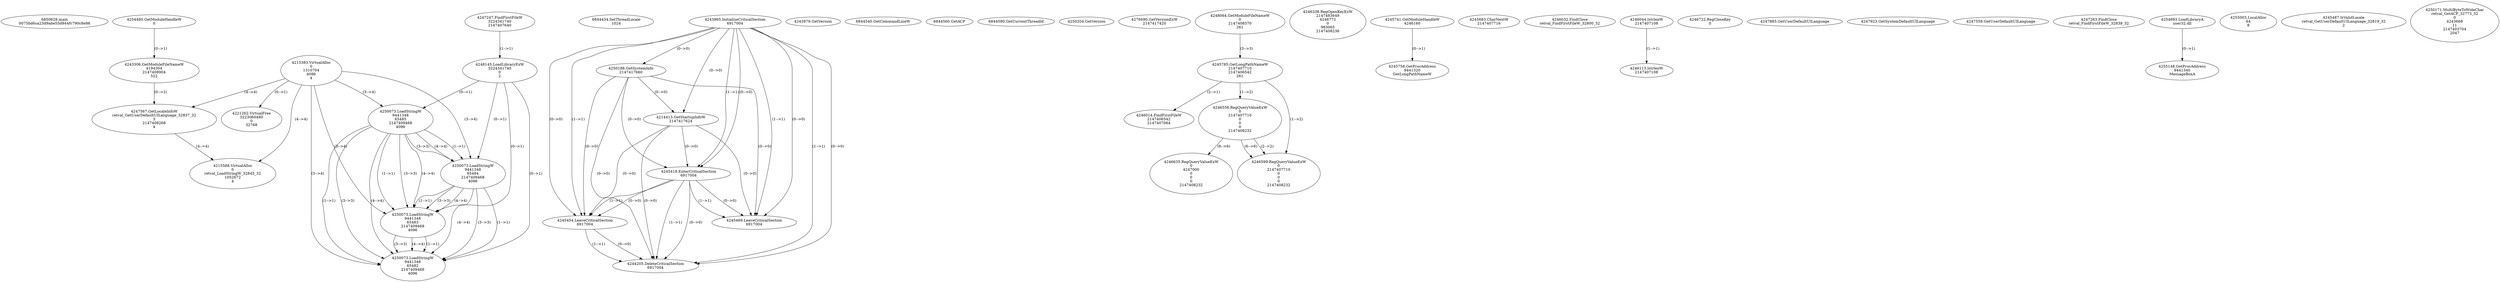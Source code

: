 // Global SCDG with merge call
digraph {
	0 [label="6850628.main
0075bd6ca23d9abe55d944fc790c8e86"]
	1 [label="4254480.GetModuleHandleW
0"]
	2 [label="6844434.SetThreadLocale
1024"]
	3 [label="4243965.InitializeCriticalSection
6917004"]
	4 [label="4243979.GetVersion
"]
	5 [label="4250188.GetSystemInfo
2147417660"]
	3 -> 5 [label="(0-->0)"]
	6 [label="6844540.GetCommandLineW
"]
	7 [label="4214413.GetStartupInfoW
2147417624"]
	3 -> 7 [label="(0-->0)"]
	5 -> 7 [label="(0-->0)"]
	8 [label="6844560.GetACP
"]
	9 [label="6844580.GetCurrentThreadId
"]
	10 [label="4250204.GetVersion
"]
	11 [label="4276690.GetVersionExW
2147417420"]
	12 [label="4243306.GetModuleFileNameW
4194304
2147408904
522"]
	1 -> 12 [label="(0-->1)"]
	13 [label="4248064.GetModuleFileNameW
0
2147408370
261"]
	14 [label="4215383.VirtualAlloc
0
1310704
4096
4"]
	15 [label="4246338.RegOpenKeyExW
2147483649
4246772
0
983065
2147408236"]
	16 [label="4245741.GetModuleHandleW
4246160"]
	17 [label="4245758.GetProcAddress
9441320
GetLongPathNameW"]
	16 -> 17 [label="(0-->1)"]
	18 [label="4245785.GetLongPathNameW
2147407710
2147406542
261"]
	13 -> 18 [label="(3-->3)"]
	19 [label="4245683.CharNextW
2147407716"]
	20 [label="4246014.FindFirstFileW
2147406542
2147407064"]
	18 -> 20 [label="(2-->1)"]
	21 [label="4246032.FindClose
retval_FindFirstFileW_32800_32"]
	22 [label="4246044.lstrlenW
2147407108"]
	23 [label="4246113.lstrlenW
2147407108"]
	22 -> 23 [label="(1-->1)"]
	24 [label="4246556.RegQueryValueExW
0
2147407710
0
0
0
2147408232"]
	18 -> 24 [label="(1-->2)"]
	25 [label="4246599.RegQueryValueExW
0
2147407710
0
0
0
2147408232"]
	18 -> 25 [label="(1-->2)"]
	24 -> 25 [label="(2-->2)"]
	24 -> 25 [label="(6-->6)"]
	26 [label="4246722.RegCloseKey
0"]
	27 [label="4247883.GetUserDefaultUILanguage
"]
	28 [label="4245418.EnterCriticalSection
6917004"]
	3 -> 28 [label="(1-->1)"]
	3 -> 28 [label="(0-->0)"]
	5 -> 28 [label="(0-->0)"]
	7 -> 28 [label="(0-->0)"]
	29 [label="4245454.LeaveCriticalSection
6917004"]
	3 -> 29 [label="(1-->1)"]
	28 -> 29 [label="(1-->1)"]
	3 -> 29 [label="(0-->0)"]
	5 -> 29 [label="(0-->0)"]
	7 -> 29 [label="(0-->0)"]
	28 -> 29 [label="(0-->0)"]
	30 [label="4247923.GetSystemDefaultUILanguage
"]
	31 [label="4247558.GetUserDefaultUILanguage
"]
	32 [label="4247567.GetLocaleInfoW
retval_GetUserDefaultUILanguage_32837_32
3
2147408268
4"]
	12 -> 32 [label="(0-->2)"]
	14 -> 32 [label="(4-->4)"]
	33 [label="4247247.FindFirstFileW
3224341740
2147407640"]
	34 [label="4247263.FindClose
retval_FindFirstFileW_32839_32"]
	35 [label="4248145.LoadLibraryExW
3224341740
0
2"]
	33 -> 35 [label="(1-->1)"]
	36 [label="4250073.LoadStringW
9441348
65485
2147409468
4096"]
	35 -> 36 [label="(0-->1)"]
	14 -> 36 [label="(3-->4)"]
	37 [label="4250073.LoadStringW
9441348
65484
2147409468
4096"]
	35 -> 37 [label="(0-->1)"]
	36 -> 37 [label="(1-->1)"]
	36 -> 37 [label="(3-->3)"]
	14 -> 37 [label="(3-->4)"]
	36 -> 37 [label="(4-->4)"]
	38 [label="4250073.LoadStringW
9441348
65483
2147409468
4096"]
	35 -> 38 [label="(0-->1)"]
	36 -> 38 [label="(1-->1)"]
	37 -> 38 [label="(1-->1)"]
	36 -> 38 [label="(3-->3)"]
	37 -> 38 [label="(3-->3)"]
	14 -> 38 [label="(3-->4)"]
	36 -> 38 [label="(4-->4)"]
	37 -> 38 [label="(4-->4)"]
	39 [label="4254893.LoadLibraryA
user32.dll"]
	40 [label="4255003.LocalAlloc
64
8"]
	41 [label="4255148.GetProcAddress
9441340
MessageBoxA"]
	39 -> 41 [label="(0-->1)"]
	42 [label="4244205.DeleteCriticalSection
6917004"]
	3 -> 42 [label="(1-->1)"]
	28 -> 42 [label="(1-->1)"]
	29 -> 42 [label="(1-->1)"]
	3 -> 42 [label="(0-->0)"]
	5 -> 42 [label="(0-->0)"]
	7 -> 42 [label="(0-->0)"]
	28 -> 42 [label="(0-->0)"]
	29 -> 42 [label="(0-->0)"]
	43 [label="4221262.VirtualFree
3223060480
0
32768"]
	14 -> 43 [label="(0-->1)"]
	44 [label="4215588.VirtualAlloc
0
retval_LoadStringW_32845_32
1052672
4"]
	14 -> 44 [label="(4-->4)"]
	32 -> 44 [label="(4-->4)"]
	45 [label="4246635.RegQueryValueExW
0
4247000
0
0
0
2147408232"]
	24 -> 45 [label="(6-->6)"]
	46 [label="4245469.LeaveCriticalSection
6917004"]
	3 -> 46 [label="(1-->1)"]
	28 -> 46 [label="(1-->1)"]
	3 -> 46 [label="(0-->0)"]
	5 -> 46 [label="(0-->0)"]
	7 -> 46 [label="(0-->0)"]
	28 -> 46 [label="(0-->0)"]
	47 [label="4245487.IsValidLocale
retval_GetUserDefaultUILanguage_32819_32
2"]
	48 [label="4250171.MultiByteToWideChar
retval_GetACP_32773_32
0
4243668
11
2147403704
2047"]
	49 [label="4250073.LoadStringW
9441348
65482
2147409468
4096"]
	35 -> 49 [label="(0-->1)"]
	36 -> 49 [label="(1-->1)"]
	37 -> 49 [label="(1-->1)"]
	38 -> 49 [label="(1-->1)"]
	36 -> 49 [label="(3-->3)"]
	37 -> 49 [label="(3-->3)"]
	38 -> 49 [label="(3-->3)"]
	14 -> 49 [label="(3-->4)"]
	36 -> 49 [label="(4-->4)"]
	37 -> 49 [label="(4-->4)"]
	38 -> 49 [label="(4-->4)"]
}
